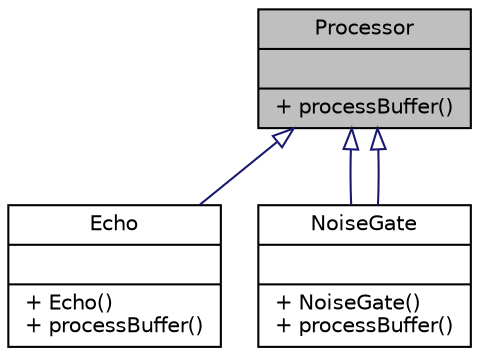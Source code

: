 digraph "Processor"
{
  edge [fontname="Helvetica",fontsize="10",labelfontname="Helvetica",labelfontsize="10"];
  node [fontname="Helvetica",fontsize="10",shape=record];
  Node0 [label="{Processor\n||+ processBuffer()\l}",height=0.2,width=0.4,color="black", fillcolor="grey75", style="filled", fontcolor="black"];
  Node0 -> Node1 [dir="back",color="midnightblue",fontsize="10",style="solid",arrowtail="onormal"];
  Node1 [label="{Echo\n||+ Echo()\l+ processBuffer()\l}",height=0.2,width=0.4,color="black", fillcolor="white", style="filled",URL="$classEcho.html"];
  Node0 -> Node2 [dir="back",color="midnightblue",fontsize="10",style="solid",arrowtail="onormal"];
  Node2 [label="{NoiseGate\n||+ NoiseGate()\l+ processBuffer()\l}",height=0.2,width=0.4,color="black", fillcolor="white", style="filled",URL="$classNoiseGate.html"];
  Node0 -> Node2 [dir="back",color="midnightblue",fontsize="10",style="solid",arrowtail="onormal"];
}
